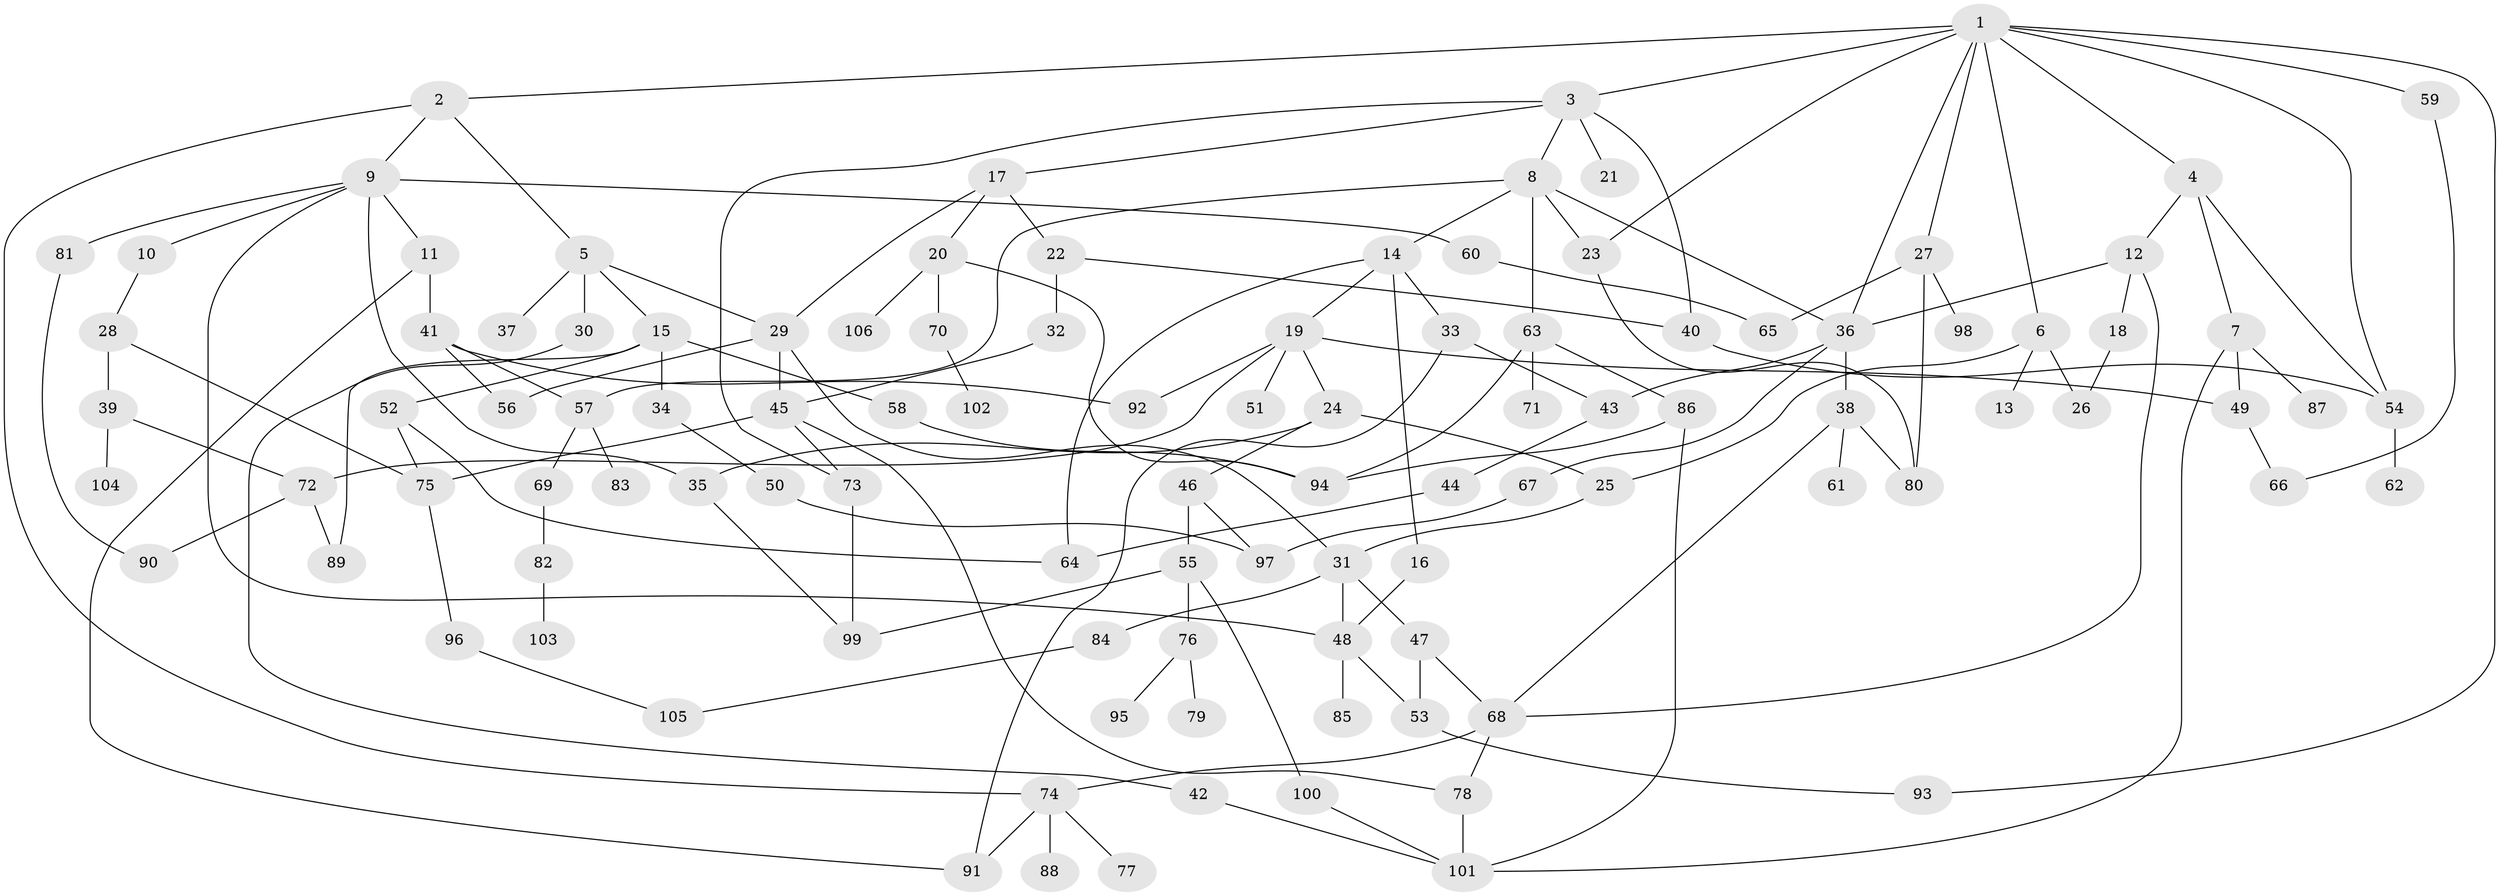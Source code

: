 // Generated by graph-tools (version 1.1) at 2025/13/03/09/25 04:13:33]
// undirected, 106 vertices, 156 edges
graph export_dot {
graph [start="1"]
  node [color=gray90,style=filled];
  1;
  2;
  3;
  4;
  5;
  6;
  7;
  8;
  9;
  10;
  11;
  12;
  13;
  14;
  15;
  16;
  17;
  18;
  19;
  20;
  21;
  22;
  23;
  24;
  25;
  26;
  27;
  28;
  29;
  30;
  31;
  32;
  33;
  34;
  35;
  36;
  37;
  38;
  39;
  40;
  41;
  42;
  43;
  44;
  45;
  46;
  47;
  48;
  49;
  50;
  51;
  52;
  53;
  54;
  55;
  56;
  57;
  58;
  59;
  60;
  61;
  62;
  63;
  64;
  65;
  66;
  67;
  68;
  69;
  70;
  71;
  72;
  73;
  74;
  75;
  76;
  77;
  78;
  79;
  80;
  81;
  82;
  83;
  84;
  85;
  86;
  87;
  88;
  89;
  90;
  91;
  92;
  93;
  94;
  95;
  96;
  97;
  98;
  99;
  100;
  101;
  102;
  103;
  104;
  105;
  106;
  1 -- 2;
  1 -- 3;
  1 -- 4;
  1 -- 6;
  1 -- 23;
  1 -- 27;
  1 -- 36;
  1 -- 59;
  1 -- 93;
  1 -- 54;
  2 -- 5;
  2 -- 9;
  2 -- 74;
  3 -- 8;
  3 -- 17;
  3 -- 21;
  3 -- 73;
  3 -- 40;
  4 -- 7;
  4 -- 12;
  4 -- 54;
  5 -- 15;
  5 -- 29;
  5 -- 30;
  5 -- 37;
  6 -- 13;
  6 -- 25;
  6 -- 26;
  7 -- 87;
  7 -- 101;
  7 -- 49;
  8 -- 14;
  8 -- 57;
  8 -- 63;
  8 -- 36;
  8 -- 23;
  9 -- 10;
  9 -- 11;
  9 -- 35;
  9 -- 48;
  9 -- 60;
  9 -- 81;
  10 -- 28;
  11 -- 41;
  11 -- 91;
  12 -- 18;
  12 -- 68;
  12 -- 36;
  14 -- 16;
  14 -- 19;
  14 -- 33;
  14 -- 64;
  15 -- 34;
  15 -- 52;
  15 -- 58;
  15 -- 89;
  16 -- 48;
  17 -- 20;
  17 -- 22;
  17 -- 29;
  18 -- 26;
  19 -- 24;
  19 -- 49;
  19 -- 51;
  19 -- 72;
  19 -- 92;
  20 -- 70;
  20 -- 106;
  20 -- 94;
  22 -- 32;
  22 -- 40;
  23 -- 80;
  24 -- 46;
  24 -- 25;
  24 -- 35;
  25 -- 31;
  27 -- 65;
  27 -- 80;
  27 -- 98;
  28 -- 39;
  28 -- 75;
  29 -- 31;
  29 -- 45;
  29 -- 56;
  30 -- 42;
  31 -- 47;
  31 -- 84;
  31 -- 48;
  32 -- 45;
  33 -- 43;
  33 -- 91;
  34 -- 50;
  35 -- 99;
  36 -- 38;
  36 -- 67;
  36 -- 43;
  38 -- 61;
  38 -- 80;
  38 -- 68;
  39 -- 104;
  39 -- 72;
  40 -- 54;
  41 -- 56;
  41 -- 92;
  41 -- 57;
  42 -- 101;
  43 -- 44;
  44 -- 64;
  45 -- 73;
  45 -- 78;
  45 -- 75;
  46 -- 55;
  46 -- 97;
  47 -- 53;
  47 -- 68;
  48 -- 85;
  48 -- 53;
  49 -- 66;
  50 -- 97;
  52 -- 64;
  52 -- 75;
  53 -- 93;
  54 -- 62;
  55 -- 76;
  55 -- 99;
  55 -- 100;
  57 -- 69;
  57 -- 83;
  58 -- 94;
  59 -- 66;
  60 -- 65;
  63 -- 71;
  63 -- 86;
  63 -- 94;
  67 -- 97;
  68 -- 74;
  68 -- 78;
  69 -- 82;
  70 -- 102;
  72 -- 90;
  72 -- 89;
  73 -- 99;
  74 -- 77;
  74 -- 88;
  74 -- 91;
  75 -- 96;
  76 -- 79;
  76 -- 95;
  78 -- 101;
  81 -- 90;
  82 -- 103;
  84 -- 105;
  86 -- 94;
  86 -- 101;
  96 -- 105;
  100 -- 101;
}
